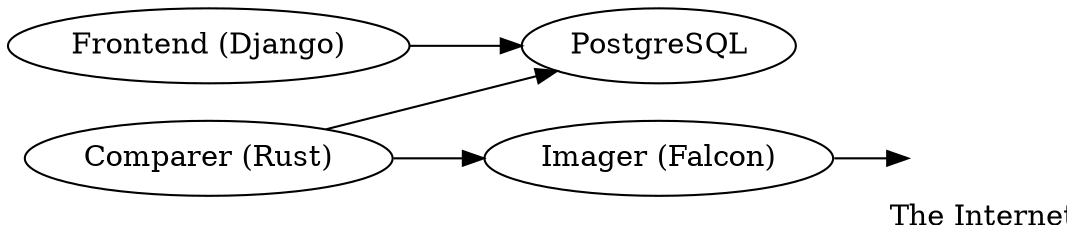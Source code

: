 digraph archictecture {
	rankdir=LR;
	//ranksep=0;
	//rank="same"
	splines=true;
	frontend [label = "Frontend (Django)" pos="0,0"]
	database [label = "PostgreSQL" pos="150,0"]
	comparer [label = "Comparer (Rust)" pos="300,0"]
	imager [label = "Imager (Falcon)" pos="475,0"]
	cloud [ label="The Internet" shape=none, image="cloud.png" labelloc=b color="#ffffff" fixedsize=True width=1 height=1
	 pos="600,0"]

	frontend -> database
	comparer -> database
	comparer -> imager
	imager -> cloud
}
